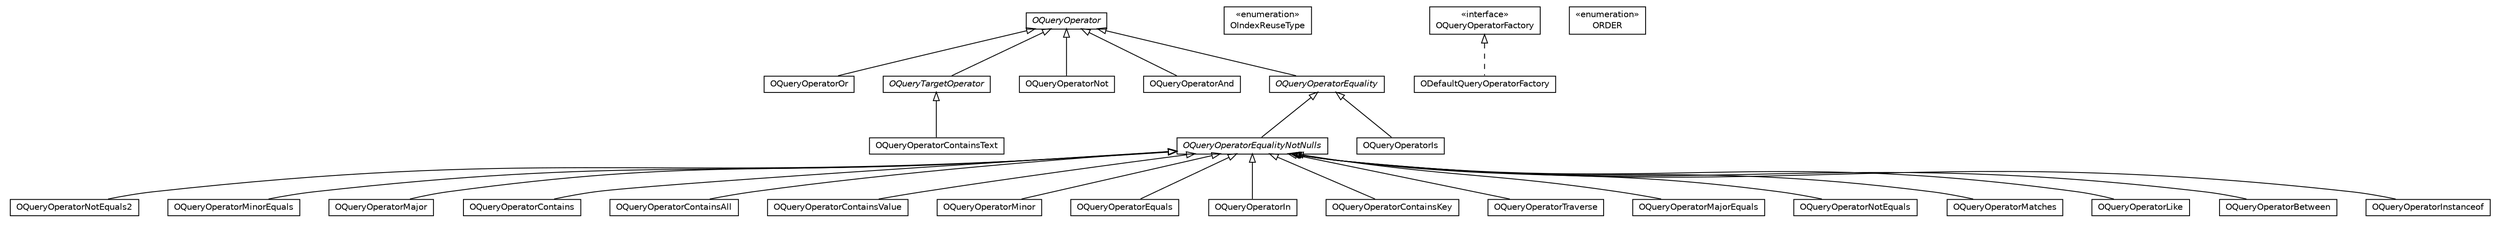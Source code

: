#!/usr/local/bin/dot
#
# Class diagram 
# Generated by UMLGraph version R5_6-24-gf6e263 (http://www.umlgraph.org/)
#

digraph G {
	edge [fontname="Helvetica",fontsize=10,labelfontname="Helvetica",labelfontsize=10];
	node [fontname="Helvetica",fontsize=10,shape=plaintext];
	nodesep=0.25;
	ranksep=0.5;
	// com.orientechnologies.orient.core.sql.operator.OQueryOperatorNotEquals2
	c157364 [label=<<table title="com.orientechnologies.orient.core.sql.operator.OQueryOperatorNotEquals2" border="0" cellborder="1" cellspacing="0" cellpadding="2" port="p" href="./OQueryOperatorNotEquals2.html">
		<tr><td><table border="0" cellspacing="0" cellpadding="1">
<tr><td align="center" balign="center"> OQueryOperatorNotEquals2 </td></tr>
		</table></td></tr>
		</table>>, URL="./OQueryOperatorNotEquals2.html", fontname="Helvetica", fontcolor="black", fontsize=10.0];
	// com.orientechnologies.orient.core.sql.operator.OQueryOperatorMinorEquals
	c157365 [label=<<table title="com.orientechnologies.orient.core.sql.operator.OQueryOperatorMinorEquals" border="0" cellborder="1" cellspacing="0" cellpadding="2" port="p" href="./OQueryOperatorMinorEquals.html">
		<tr><td><table border="0" cellspacing="0" cellpadding="1">
<tr><td align="center" balign="center"> OQueryOperatorMinorEquals </td></tr>
		</table></td></tr>
		</table>>, URL="./OQueryOperatorMinorEquals.html", fontname="Helvetica", fontcolor="black", fontsize=10.0];
	// com.orientechnologies.orient.core.sql.operator.OQueryOperatorMajor
	c157366 [label=<<table title="com.orientechnologies.orient.core.sql.operator.OQueryOperatorMajor" border="0" cellborder="1" cellspacing="0" cellpadding="2" port="p" href="./OQueryOperatorMajor.html">
		<tr><td><table border="0" cellspacing="0" cellpadding="1">
<tr><td align="center" balign="center"> OQueryOperatorMajor </td></tr>
		</table></td></tr>
		</table>>, URL="./OQueryOperatorMajor.html", fontname="Helvetica", fontcolor="black", fontsize=10.0];
	// com.orientechnologies.orient.core.sql.operator.OQueryOperatorContains
	c157367 [label=<<table title="com.orientechnologies.orient.core.sql.operator.OQueryOperatorContains" border="0" cellborder="1" cellspacing="0" cellpadding="2" port="p" href="./OQueryOperatorContains.html">
		<tr><td><table border="0" cellspacing="0" cellpadding="1">
<tr><td align="center" balign="center"> OQueryOperatorContains </td></tr>
		</table></td></tr>
		</table>>, URL="./OQueryOperatorContains.html", fontname="Helvetica", fontcolor="black", fontsize=10.0];
	// com.orientechnologies.orient.core.sql.operator.OQueryOperatorContainsText
	c157368 [label=<<table title="com.orientechnologies.orient.core.sql.operator.OQueryOperatorContainsText" border="0" cellborder="1" cellspacing="0" cellpadding="2" port="p" href="./OQueryOperatorContainsText.html">
		<tr><td><table border="0" cellspacing="0" cellpadding="1">
<tr><td align="center" balign="center"> OQueryOperatorContainsText </td></tr>
		</table></td></tr>
		</table>>, URL="./OQueryOperatorContainsText.html", fontname="Helvetica", fontcolor="black", fontsize=10.0];
	// com.orientechnologies.orient.core.sql.operator.OQueryOperatorContainsAll
	c157369 [label=<<table title="com.orientechnologies.orient.core.sql.operator.OQueryOperatorContainsAll" border="0" cellborder="1" cellspacing="0" cellpadding="2" port="p" href="./OQueryOperatorContainsAll.html">
		<tr><td><table border="0" cellspacing="0" cellpadding="1">
<tr><td align="center" balign="center"> OQueryOperatorContainsAll </td></tr>
		</table></td></tr>
		</table>>, URL="./OQueryOperatorContainsAll.html", fontname="Helvetica", fontcolor="black", fontsize=10.0];
	// com.orientechnologies.orient.core.sql.operator.OQueryOperatorOr
	c157370 [label=<<table title="com.orientechnologies.orient.core.sql.operator.OQueryOperatorOr" border="0" cellborder="1" cellspacing="0" cellpadding="2" port="p" href="./OQueryOperatorOr.html">
		<tr><td><table border="0" cellspacing="0" cellpadding="1">
<tr><td align="center" balign="center"> OQueryOperatorOr </td></tr>
		</table></td></tr>
		</table>>, URL="./OQueryOperatorOr.html", fontname="Helvetica", fontcolor="black", fontsize=10.0];
	// com.orientechnologies.orient.core.sql.operator.OQueryOperatorContainsValue
	c157371 [label=<<table title="com.orientechnologies.orient.core.sql.operator.OQueryOperatorContainsValue" border="0" cellborder="1" cellspacing="0" cellpadding="2" port="p" href="./OQueryOperatorContainsValue.html">
		<tr><td><table border="0" cellspacing="0" cellpadding="1">
<tr><td align="center" balign="center"> OQueryOperatorContainsValue </td></tr>
		</table></td></tr>
		</table>>, URL="./OQueryOperatorContainsValue.html", fontname="Helvetica", fontcolor="black", fontsize=10.0];
	// com.orientechnologies.orient.core.sql.operator.OQueryOperatorMinor
	c157372 [label=<<table title="com.orientechnologies.orient.core.sql.operator.OQueryOperatorMinor" border="0" cellborder="1" cellspacing="0" cellpadding="2" port="p" href="./OQueryOperatorMinor.html">
		<tr><td><table border="0" cellspacing="0" cellpadding="1">
<tr><td align="center" balign="center"> OQueryOperatorMinor </td></tr>
		</table></td></tr>
		</table>>, URL="./OQueryOperatorMinor.html", fontname="Helvetica", fontcolor="black", fontsize=10.0];
	// com.orientechnologies.orient.core.sql.operator.OQueryOperatorEqualityNotNulls
	c157373 [label=<<table title="com.orientechnologies.orient.core.sql.operator.OQueryOperatorEqualityNotNulls" border="0" cellborder="1" cellspacing="0" cellpadding="2" port="p" href="./OQueryOperatorEqualityNotNulls.html">
		<tr><td><table border="0" cellspacing="0" cellpadding="1">
<tr><td align="center" balign="center"><font face="Helvetica-Oblique"> OQueryOperatorEqualityNotNulls </font></td></tr>
		</table></td></tr>
		</table>>, URL="./OQueryOperatorEqualityNotNulls.html", fontname="Helvetica", fontcolor="black", fontsize=10.0];
	// com.orientechnologies.orient.core.sql.operator.OIndexReuseType
	c157374 [label=<<table title="com.orientechnologies.orient.core.sql.operator.OIndexReuseType" border="0" cellborder="1" cellspacing="0" cellpadding="2" port="p" href="./OIndexReuseType.html">
		<tr><td><table border="0" cellspacing="0" cellpadding="1">
<tr><td align="center" balign="center"> &#171;enumeration&#187; </td></tr>
<tr><td align="center" balign="center"> OIndexReuseType </td></tr>
		</table></td></tr>
		</table>>, URL="./OIndexReuseType.html", fontname="Helvetica", fontcolor="black", fontsize=10.0];
	// com.orientechnologies.orient.core.sql.operator.OQueryOperatorEquals
	c157375 [label=<<table title="com.orientechnologies.orient.core.sql.operator.OQueryOperatorEquals" border="0" cellborder="1" cellspacing="0" cellpadding="2" port="p" href="./OQueryOperatorEquals.html">
		<tr><td><table border="0" cellspacing="0" cellpadding="1">
<tr><td align="center" balign="center"> OQueryOperatorEquals </td></tr>
		</table></td></tr>
		</table>>, URL="./OQueryOperatorEquals.html", fontname="Helvetica", fontcolor="black", fontsize=10.0];
	// com.orientechnologies.orient.core.sql.operator.OQueryOperatorIn
	c157376 [label=<<table title="com.orientechnologies.orient.core.sql.operator.OQueryOperatorIn" border="0" cellborder="1" cellspacing="0" cellpadding="2" port="p" href="./OQueryOperatorIn.html">
		<tr><td><table border="0" cellspacing="0" cellpadding="1">
<tr><td align="center" balign="center"> OQueryOperatorIn </td></tr>
		</table></td></tr>
		</table>>, URL="./OQueryOperatorIn.html", fontname="Helvetica", fontcolor="black", fontsize=10.0];
	// com.orientechnologies.orient.core.sql.operator.ODefaultQueryOperatorFactory
	c157377 [label=<<table title="com.orientechnologies.orient.core.sql.operator.ODefaultQueryOperatorFactory" border="0" cellborder="1" cellspacing="0" cellpadding="2" port="p" href="./ODefaultQueryOperatorFactory.html">
		<tr><td><table border="0" cellspacing="0" cellpadding="1">
<tr><td align="center" balign="center"> ODefaultQueryOperatorFactory </td></tr>
		</table></td></tr>
		</table>>, URL="./ODefaultQueryOperatorFactory.html", fontname="Helvetica", fontcolor="black", fontsize=10.0];
	// com.orientechnologies.orient.core.sql.operator.OQueryOperatorContainsKey
	c157378 [label=<<table title="com.orientechnologies.orient.core.sql.operator.OQueryOperatorContainsKey" border="0" cellborder="1" cellspacing="0" cellpadding="2" port="p" href="./OQueryOperatorContainsKey.html">
		<tr><td><table border="0" cellspacing="0" cellpadding="1">
<tr><td align="center" balign="center"> OQueryOperatorContainsKey </td></tr>
		</table></td></tr>
		</table>>, URL="./OQueryOperatorContainsKey.html", fontname="Helvetica", fontcolor="black", fontsize=10.0];
	// com.orientechnologies.orient.core.sql.operator.OQueryOperatorTraverse
	c157379 [label=<<table title="com.orientechnologies.orient.core.sql.operator.OQueryOperatorTraverse" border="0" cellborder="1" cellspacing="0" cellpadding="2" port="p" href="./OQueryOperatorTraverse.html">
		<tr><td><table border="0" cellspacing="0" cellpadding="1">
<tr><td align="center" balign="center"> OQueryOperatorTraverse </td></tr>
		</table></td></tr>
		</table>>, URL="./OQueryOperatorTraverse.html", fontname="Helvetica", fontcolor="black", fontsize=10.0];
	// com.orientechnologies.orient.core.sql.operator.OQueryOperatorFactory
	c157380 [label=<<table title="com.orientechnologies.orient.core.sql.operator.OQueryOperatorFactory" border="0" cellborder="1" cellspacing="0" cellpadding="2" port="p" href="./OQueryOperatorFactory.html">
		<tr><td><table border="0" cellspacing="0" cellpadding="1">
<tr><td align="center" balign="center"> &#171;interface&#187; </td></tr>
<tr><td align="center" balign="center"> OQueryOperatorFactory </td></tr>
		</table></td></tr>
		</table>>, URL="./OQueryOperatorFactory.html", fontname="Helvetica", fontcolor="black", fontsize=10.0];
	// com.orientechnologies.orient.core.sql.operator.OQueryTargetOperator
	c157381 [label=<<table title="com.orientechnologies.orient.core.sql.operator.OQueryTargetOperator" border="0" cellborder="1" cellspacing="0" cellpadding="2" port="p" href="./OQueryTargetOperator.html">
		<tr><td><table border="0" cellspacing="0" cellpadding="1">
<tr><td align="center" balign="center"><font face="Helvetica-Oblique"> OQueryTargetOperator </font></td></tr>
		</table></td></tr>
		</table>>, URL="./OQueryTargetOperator.html", fontname="Helvetica", fontcolor="black", fontsize=10.0];
	// com.orientechnologies.orient.core.sql.operator.OQueryOperator
	c157382 [label=<<table title="com.orientechnologies.orient.core.sql.operator.OQueryOperator" border="0" cellborder="1" cellspacing="0" cellpadding="2" port="p" href="./OQueryOperator.html">
		<tr><td><table border="0" cellspacing="0" cellpadding="1">
<tr><td align="center" balign="center"><font face="Helvetica-Oblique"> OQueryOperator </font></td></tr>
		</table></td></tr>
		</table>>, URL="./OQueryOperator.html", fontname="Helvetica", fontcolor="black", fontsize=10.0];
	// com.orientechnologies.orient.core.sql.operator.OQueryOperator.ORDER
	c157383 [label=<<table title="com.orientechnologies.orient.core.sql.operator.OQueryOperator.ORDER" border="0" cellborder="1" cellspacing="0" cellpadding="2" port="p" href="./OQueryOperator.ORDER.html">
		<tr><td><table border="0" cellspacing="0" cellpadding="1">
<tr><td align="center" balign="center"> &#171;enumeration&#187; </td></tr>
<tr><td align="center" balign="center"> ORDER </td></tr>
		</table></td></tr>
		</table>>, URL="./OQueryOperator.ORDER.html", fontname="Helvetica", fontcolor="black", fontsize=10.0];
	// com.orientechnologies.orient.core.sql.operator.OQueryOperatorMajorEquals
	c157384 [label=<<table title="com.orientechnologies.orient.core.sql.operator.OQueryOperatorMajorEquals" border="0" cellborder="1" cellspacing="0" cellpadding="2" port="p" href="./OQueryOperatorMajorEquals.html">
		<tr><td><table border="0" cellspacing="0" cellpadding="1">
<tr><td align="center" balign="center"> OQueryOperatorMajorEquals </td></tr>
		</table></td></tr>
		</table>>, URL="./OQueryOperatorMajorEquals.html", fontname="Helvetica", fontcolor="black", fontsize=10.0];
	// com.orientechnologies.orient.core.sql.operator.OQueryOperatorNotEquals
	c157385 [label=<<table title="com.orientechnologies.orient.core.sql.operator.OQueryOperatorNotEquals" border="0" cellborder="1" cellspacing="0" cellpadding="2" port="p" href="./OQueryOperatorNotEquals.html">
		<tr><td><table border="0" cellspacing="0" cellpadding="1">
<tr><td align="center" balign="center"> OQueryOperatorNotEquals </td></tr>
		</table></td></tr>
		</table>>, URL="./OQueryOperatorNotEquals.html", fontname="Helvetica", fontcolor="black", fontsize=10.0];
	// com.orientechnologies.orient.core.sql.operator.OQueryOperatorNot
	c157386 [label=<<table title="com.orientechnologies.orient.core.sql.operator.OQueryOperatorNot" border="0" cellborder="1" cellspacing="0" cellpadding="2" port="p" href="./OQueryOperatorNot.html">
		<tr><td><table border="0" cellspacing="0" cellpadding="1">
<tr><td align="center" balign="center"> OQueryOperatorNot </td></tr>
		</table></td></tr>
		</table>>, URL="./OQueryOperatorNot.html", fontname="Helvetica", fontcolor="black", fontsize=10.0];
	// com.orientechnologies.orient.core.sql.operator.OQueryOperatorMatches
	c157387 [label=<<table title="com.orientechnologies.orient.core.sql.operator.OQueryOperatorMatches" border="0" cellborder="1" cellspacing="0" cellpadding="2" port="p" href="./OQueryOperatorMatches.html">
		<tr><td><table border="0" cellspacing="0" cellpadding="1">
<tr><td align="center" balign="center"> OQueryOperatorMatches </td></tr>
		</table></td></tr>
		</table>>, URL="./OQueryOperatorMatches.html", fontname="Helvetica", fontcolor="black", fontsize=10.0];
	// com.orientechnologies.orient.core.sql.operator.OQueryOperatorAnd
	c157388 [label=<<table title="com.orientechnologies.orient.core.sql.operator.OQueryOperatorAnd" border="0" cellborder="1" cellspacing="0" cellpadding="2" port="p" href="./OQueryOperatorAnd.html">
		<tr><td><table border="0" cellspacing="0" cellpadding="1">
<tr><td align="center" balign="center"> OQueryOperatorAnd </td></tr>
		</table></td></tr>
		</table>>, URL="./OQueryOperatorAnd.html", fontname="Helvetica", fontcolor="black", fontsize=10.0];
	// com.orientechnologies.orient.core.sql.operator.OQueryOperatorLike
	c157389 [label=<<table title="com.orientechnologies.orient.core.sql.operator.OQueryOperatorLike" border="0" cellborder="1" cellspacing="0" cellpadding="2" port="p" href="./OQueryOperatorLike.html">
		<tr><td><table border="0" cellspacing="0" cellpadding="1">
<tr><td align="center" balign="center"> OQueryOperatorLike </td></tr>
		</table></td></tr>
		</table>>, URL="./OQueryOperatorLike.html", fontname="Helvetica", fontcolor="black", fontsize=10.0];
	// com.orientechnologies.orient.core.sql.operator.OQueryOperatorBetween
	c157390 [label=<<table title="com.orientechnologies.orient.core.sql.operator.OQueryOperatorBetween" border="0" cellborder="1" cellspacing="0" cellpadding="2" port="p" href="./OQueryOperatorBetween.html">
		<tr><td><table border="0" cellspacing="0" cellpadding="1">
<tr><td align="center" balign="center"> OQueryOperatorBetween </td></tr>
		</table></td></tr>
		</table>>, URL="./OQueryOperatorBetween.html", fontname="Helvetica", fontcolor="black", fontsize=10.0];
	// com.orientechnologies.orient.core.sql.operator.OQueryOperatorEquality
	c157391 [label=<<table title="com.orientechnologies.orient.core.sql.operator.OQueryOperatorEquality" border="0" cellborder="1" cellspacing="0" cellpadding="2" port="p" href="./OQueryOperatorEquality.html">
		<tr><td><table border="0" cellspacing="0" cellpadding="1">
<tr><td align="center" balign="center"><font face="Helvetica-Oblique"> OQueryOperatorEquality </font></td></tr>
		</table></td></tr>
		</table>>, URL="./OQueryOperatorEquality.html", fontname="Helvetica", fontcolor="black", fontsize=10.0];
	// com.orientechnologies.orient.core.sql.operator.OQueryOperatorInstanceof
	c157392 [label=<<table title="com.orientechnologies.orient.core.sql.operator.OQueryOperatorInstanceof" border="0" cellborder="1" cellspacing="0" cellpadding="2" port="p" href="./OQueryOperatorInstanceof.html">
		<tr><td><table border="0" cellspacing="0" cellpadding="1">
<tr><td align="center" balign="center"> OQueryOperatorInstanceof </td></tr>
		</table></td></tr>
		</table>>, URL="./OQueryOperatorInstanceof.html", fontname="Helvetica", fontcolor="black", fontsize=10.0];
	// com.orientechnologies.orient.core.sql.operator.OQueryOperatorIs
	c157393 [label=<<table title="com.orientechnologies.orient.core.sql.operator.OQueryOperatorIs" border="0" cellborder="1" cellspacing="0" cellpadding="2" port="p" href="./OQueryOperatorIs.html">
		<tr><td><table border="0" cellspacing="0" cellpadding="1">
<tr><td align="center" balign="center"> OQueryOperatorIs </td></tr>
		</table></td></tr>
		</table>>, URL="./OQueryOperatorIs.html", fontname="Helvetica", fontcolor="black", fontsize=10.0];
	//com.orientechnologies.orient.core.sql.operator.OQueryOperatorNotEquals2 extends com.orientechnologies.orient.core.sql.operator.OQueryOperatorEqualityNotNulls
	c157373:p -> c157364:p [dir=back,arrowtail=empty];
	//com.orientechnologies.orient.core.sql.operator.OQueryOperatorMinorEquals extends com.orientechnologies.orient.core.sql.operator.OQueryOperatorEqualityNotNulls
	c157373:p -> c157365:p [dir=back,arrowtail=empty];
	//com.orientechnologies.orient.core.sql.operator.OQueryOperatorMajor extends com.orientechnologies.orient.core.sql.operator.OQueryOperatorEqualityNotNulls
	c157373:p -> c157366:p [dir=back,arrowtail=empty];
	//com.orientechnologies.orient.core.sql.operator.OQueryOperatorContains extends com.orientechnologies.orient.core.sql.operator.OQueryOperatorEqualityNotNulls
	c157373:p -> c157367:p [dir=back,arrowtail=empty];
	//com.orientechnologies.orient.core.sql.operator.OQueryOperatorContainsText extends com.orientechnologies.orient.core.sql.operator.OQueryTargetOperator
	c157381:p -> c157368:p [dir=back,arrowtail=empty];
	//com.orientechnologies.orient.core.sql.operator.OQueryOperatorContainsAll extends com.orientechnologies.orient.core.sql.operator.OQueryOperatorEqualityNotNulls
	c157373:p -> c157369:p [dir=back,arrowtail=empty];
	//com.orientechnologies.orient.core.sql.operator.OQueryOperatorOr extends com.orientechnologies.orient.core.sql.operator.OQueryOperator
	c157382:p -> c157370:p [dir=back,arrowtail=empty];
	//com.orientechnologies.orient.core.sql.operator.OQueryOperatorContainsValue extends com.orientechnologies.orient.core.sql.operator.OQueryOperatorEqualityNotNulls
	c157373:p -> c157371:p [dir=back,arrowtail=empty];
	//com.orientechnologies.orient.core.sql.operator.OQueryOperatorMinor extends com.orientechnologies.orient.core.sql.operator.OQueryOperatorEqualityNotNulls
	c157373:p -> c157372:p [dir=back,arrowtail=empty];
	//com.orientechnologies.orient.core.sql.operator.OQueryOperatorEqualityNotNulls extends com.orientechnologies.orient.core.sql.operator.OQueryOperatorEquality
	c157391:p -> c157373:p [dir=back,arrowtail=empty];
	//com.orientechnologies.orient.core.sql.operator.OQueryOperatorEquals extends com.orientechnologies.orient.core.sql.operator.OQueryOperatorEqualityNotNulls
	c157373:p -> c157375:p [dir=back,arrowtail=empty];
	//com.orientechnologies.orient.core.sql.operator.OQueryOperatorIn extends com.orientechnologies.orient.core.sql.operator.OQueryOperatorEqualityNotNulls
	c157373:p -> c157376:p [dir=back,arrowtail=empty];
	//com.orientechnologies.orient.core.sql.operator.ODefaultQueryOperatorFactory implements com.orientechnologies.orient.core.sql.operator.OQueryOperatorFactory
	c157380:p -> c157377:p [dir=back,arrowtail=empty,style=dashed];
	//com.orientechnologies.orient.core.sql.operator.OQueryOperatorContainsKey extends com.orientechnologies.orient.core.sql.operator.OQueryOperatorEqualityNotNulls
	c157373:p -> c157378:p [dir=back,arrowtail=empty];
	//com.orientechnologies.orient.core.sql.operator.OQueryOperatorTraverse extends com.orientechnologies.orient.core.sql.operator.OQueryOperatorEqualityNotNulls
	c157373:p -> c157379:p [dir=back,arrowtail=empty];
	//com.orientechnologies.orient.core.sql.operator.OQueryTargetOperator extends com.orientechnologies.orient.core.sql.operator.OQueryOperator
	c157382:p -> c157381:p [dir=back,arrowtail=empty];
	//com.orientechnologies.orient.core.sql.operator.OQueryOperatorMajorEquals extends com.orientechnologies.orient.core.sql.operator.OQueryOperatorEqualityNotNulls
	c157373:p -> c157384:p [dir=back,arrowtail=empty];
	//com.orientechnologies.orient.core.sql.operator.OQueryOperatorNotEquals extends com.orientechnologies.orient.core.sql.operator.OQueryOperatorEqualityNotNulls
	c157373:p -> c157385:p [dir=back,arrowtail=empty];
	//com.orientechnologies.orient.core.sql.operator.OQueryOperatorNot extends com.orientechnologies.orient.core.sql.operator.OQueryOperator
	c157382:p -> c157386:p [dir=back,arrowtail=empty];
	//com.orientechnologies.orient.core.sql.operator.OQueryOperatorMatches extends com.orientechnologies.orient.core.sql.operator.OQueryOperatorEqualityNotNulls
	c157373:p -> c157387:p [dir=back,arrowtail=empty];
	//com.orientechnologies.orient.core.sql.operator.OQueryOperatorAnd extends com.orientechnologies.orient.core.sql.operator.OQueryOperator
	c157382:p -> c157388:p [dir=back,arrowtail=empty];
	//com.orientechnologies.orient.core.sql.operator.OQueryOperatorLike extends com.orientechnologies.orient.core.sql.operator.OQueryOperatorEqualityNotNulls
	c157373:p -> c157389:p [dir=back,arrowtail=empty];
	//com.orientechnologies.orient.core.sql.operator.OQueryOperatorBetween extends com.orientechnologies.orient.core.sql.operator.OQueryOperatorEqualityNotNulls
	c157373:p -> c157390:p [dir=back,arrowtail=empty];
	//com.orientechnologies.orient.core.sql.operator.OQueryOperatorEquality extends com.orientechnologies.orient.core.sql.operator.OQueryOperator
	c157382:p -> c157391:p [dir=back,arrowtail=empty];
	//com.orientechnologies.orient.core.sql.operator.OQueryOperatorInstanceof extends com.orientechnologies.orient.core.sql.operator.OQueryOperatorEqualityNotNulls
	c157373:p -> c157392:p [dir=back,arrowtail=empty];
	//com.orientechnologies.orient.core.sql.operator.OQueryOperatorIs extends com.orientechnologies.orient.core.sql.operator.OQueryOperatorEquality
	c157391:p -> c157393:p [dir=back,arrowtail=empty];
}

